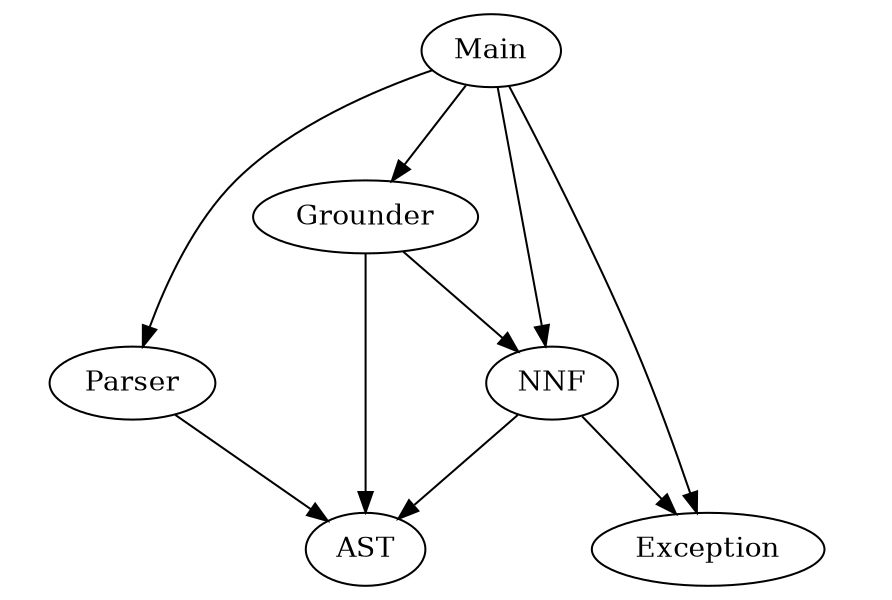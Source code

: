 digraph G {
size="6,4";
ratio="fill";
u5[label="Parser"];
u4[label="NNF"];
u3[label="Main"];
u2[label="Grounder"];
u1[label="Exception"];
u0[label="AST"];
u2 -> u0;
u2 -> u4;
u3 -> u1;
u3 -> u2;
u3 -> u4;
u3 -> u5;
u4 -> u0;
u4 -> u1;
u5 -> u0;

}

